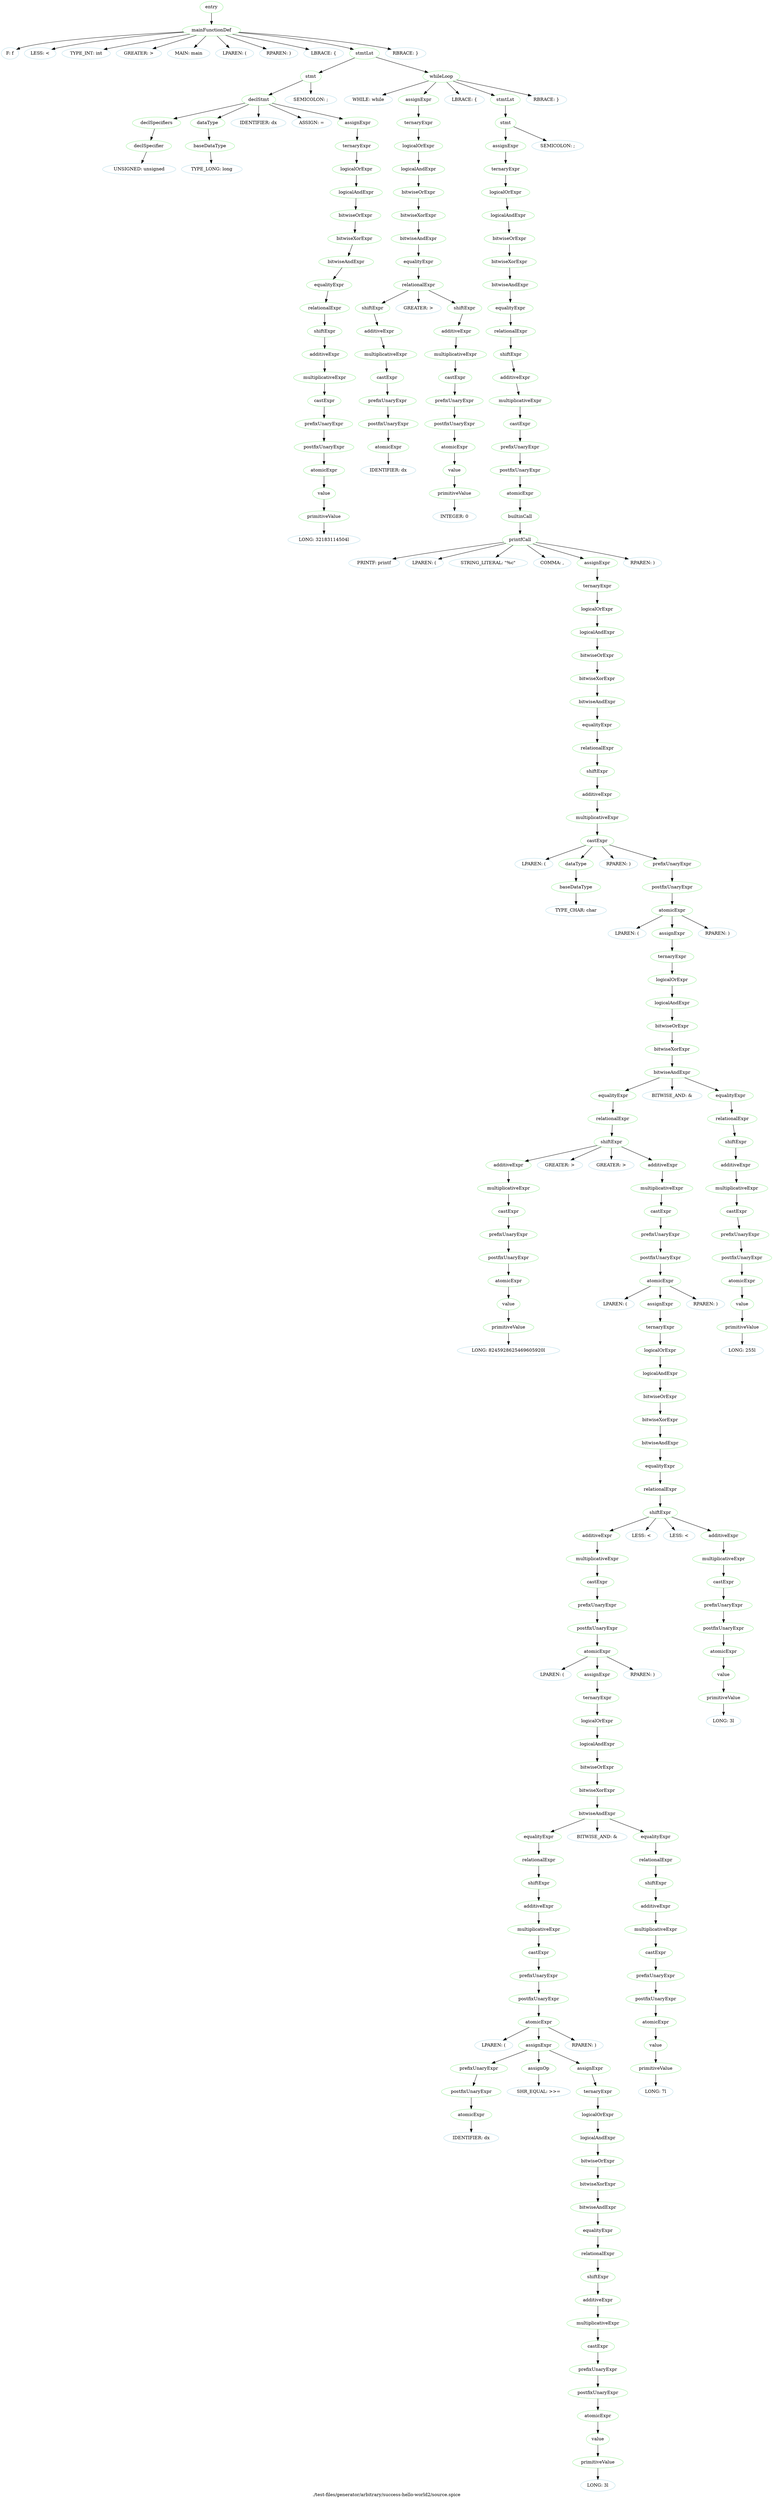digraph {
 rankdir="TB";
 label="./test-files/generator/arbitrary/success-hello-world2/source.spice";
 L3C0_entry [color="lightgreen",label="entry"];
 L3C0_mainFunctionDef [color="lightgreen",label="mainFunctionDef"];
 L3C0_entry -> L3C0_mainFunctionDef;
 L3C0 [color="lightblue",label="F: f"];
 L3C0_mainFunctionDef -> L3C0
 L3C1 [color="lightblue",label="LESS: <"];
 L3C0_mainFunctionDef -> L3C1
 L3C2 [color="lightblue",label="TYPE_INT: int"];
 L3C0_mainFunctionDef -> L3C2
 L3C5 [color="lightblue",label="GREATER: >"];
 L3C0_mainFunctionDef -> L3C5
 L3C7 [color="lightblue",label="MAIN: main"];
 L3C0_mainFunctionDef -> L3C7
 L3C11 [color="lightblue",label="LPAREN: ("];
 L3C0_mainFunctionDef -> L3C11
 L3C12 [color="lightblue",label="RPAREN: )"];
 L3C0_mainFunctionDef -> L3C12
 L3C14 [color="lightblue",label="LBRACE: {"];
 L3C0_mainFunctionDef -> L3C14
 L4C4_stmtLst [color="lightgreen",label="stmtLst"];
 L3C0_mainFunctionDef -> L4C4_stmtLst;
 L4C4_stmt [color="lightgreen",label="stmt"];
 L4C4_stmtLst -> L4C4_stmt;
 L4C4_declStmt [color="lightgreen",label="declStmt"];
 L4C4_stmt -> L4C4_declStmt;
 L4C4_declSpecifiers [color="lightgreen",label="declSpecifiers"];
 L4C4_declStmt -> L4C4_declSpecifiers;
 L4C4_declSpecifier [color="lightgreen",label="declSpecifier"];
 L4C4_declSpecifiers -> L4C4_declSpecifier;
 L4C4 [color="lightblue",label="UNSIGNED: unsigned"];
 L4C4_declSpecifier -> L4C4
 L4C13_dataType [color="lightgreen",label="dataType"];
 L4C4_declStmt -> L4C13_dataType;
 L4C13_baseDataType [color="lightgreen",label="baseDataType"];
 L4C13_dataType -> L4C13_baseDataType;
 L4C13 [color="lightblue",label="TYPE_LONG: long"];
 L4C13_baseDataType -> L4C13
 L4C18 [color="lightblue",label="IDENTIFIER: dx"];
 L4C4_declStmt -> L4C18
 L4C21 [color="lightblue",label="ASSIGN: ="];
 L4C4_declStmt -> L4C21
 L4C23_assignExpr [color="lightgreen",label="assignExpr"];
 L4C4_declStmt -> L4C23_assignExpr;
 L4C23_ternaryExpr [color="lightgreen",label="ternaryExpr"];
 L4C23_assignExpr -> L4C23_ternaryExpr;
 L4C23_logicalOrExpr [color="lightgreen",label="logicalOrExpr"];
 L4C23_ternaryExpr -> L4C23_logicalOrExpr;
 L4C23_logicalAndExpr [color="lightgreen",label="logicalAndExpr"];
 L4C23_logicalOrExpr -> L4C23_logicalAndExpr;
 L4C23_bitwiseOrExpr [color="lightgreen",label="bitwiseOrExpr"];
 L4C23_logicalAndExpr -> L4C23_bitwiseOrExpr;
 L4C23_bitwiseXorExpr [color="lightgreen",label="bitwiseXorExpr"];
 L4C23_bitwiseOrExpr -> L4C23_bitwiseXorExpr;
 L4C23_bitwiseAndExpr [color="lightgreen",label="bitwiseAndExpr"];
 L4C23_bitwiseXorExpr -> L4C23_bitwiseAndExpr;
 L4C23_equalityExpr [color="lightgreen",label="equalityExpr"];
 L4C23_bitwiseAndExpr -> L4C23_equalityExpr;
 L4C23_relationalExpr [color="lightgreen",label="relationalExpr"];
 L4C23_equalityExpr -> L4C23_relationalExpr;
 L4C23_shiftExpr [color="lightgreen",label="shiftExpr"];
 L4C23_relationalExpr -> L4C23_shiftExpr;
 L4C23_additiveExpr [color="lightgreen",label="additiveExpr"];
 L4C23_shiftExpr -> L4C23_additiveExpr;
 L4C23_multiplicativeExpr [color="lightgreen",label="multiplicativeExpr"];
 L4C23_additiveExpr -> L4C23_multiplicativeExpr;
 L4C23_castExpr [color="lightgreen",label="castExpr"];
 L4C23_multiplicativeExpr -> L4C23_castExpr;
 L4C23_prefixUnaryExpr [color="lightgreen",label="prefixUnaryExpr"];
 L4C23_castExpr -> L4C23_prefixUnaryExpr;
 L4C23_postfixUnaryExpr [color="lightgreen",label="postfixUnaryExpr"];
 L4C23_prefixUnaryExpr -> L4C23_postfixUnaryExpr;
 L4C23_atomicExpr [color="lightgreen",label="atomicExpr"];
 L4C23_postfixUnaryExpr -> L4C23_atomicExpr;
 L4C23_value [color="lightgreen",label="value"];
 L4C23_atomicExpr -> L4C23_value;
 L4C23_primitiveValue [color="lightgreen",label="primitiveValue"];
 L4C23_value -> L4C23_primitiveValue;
 L4C23 [color="lightblue",label="LONG: 32183114504l"];
 L4C23_primitiveValue -> L4C23
 L4C35 [color="lightblue",label="SEMICOLON: ;"];
 L4C4_stmt -> L4C35
 L5C4_whileLoop [color="lightgreen",label="whileLoop"];
 L4C4_stmtLst -> L5C4_whileLoop;
 L5C4 [color="lightblue",label="WHILE: while"];
 L5C4_whileLoop -> L5C4
 L5C10_assignExpr [color="lightgreen",label="assignExpr"];
 L5C4_whileLoop -> L5C10_assignExpr;
 L5C10_ternaryExpr [color="lightgreen",label="ternaryExpr"];
 L5C10_assignExpr -> L5C10_ternaryExpr;
 L5C10_logicalOrExpr [color="lightgreen",label="logicalOrExpr"];
 L5C10_ternaryExpr -> L5C10_logicalOrExpr;
 L5C10_logicalAndExpr [color="lightgreen",label="logicalAndExpr"];
 L5C10_logicalOrExpr -> L5C10_logicalAndExpr;
 L5C10_bitwiseOrExpr [color="lightgreen",label="bitwiseOrExpr"];
 L5C10_logicalAndExpr -> L5C10_bitwiseOrExpr;
 L5C10_bitwiseXorExpr [color="lightgreen",label="bitwiseXorExpr"];
 L5C10_bitwiseOrExpr -> L5C10_bitwiseXorExpr;
 L5C10_bitwiseAndExpr [color="lightgreen",label="bitwiseAndExpr"];
 L5C10_bitwiseXorExpr -> L5C10_bitwiseAndExpr;
 L5C10_equalityExpr [color="lightgreen",label="equalityExpr"];
 L5C10_bitwiseAndExpr -> L5C10_equalityExpr;
 L5C10_relationalExpr [color="lightgreen",label="relationalExpr"];
 L5C10_equalityExpr -> L5C10_relationalExpr;
 L5C10_shiftExpr [color="lightgreen",label="shiftExpr"];
 L5C10_relationalExpr -> L5C10_shiftExpr;
 L5C10_additiveExpr [color="lightgreen",label="additiveExpr"];
 L5C10_shiftExpr -> L5C10_additiveExpr;
 L5C10_multiplicativeExpr [color="lightgreen",label="multiplicativeExpr"];
 L5C10_additiveExpr -> L5C10_multiplicativeExpr;
 L5C10_castExpr [color="lightgreen",label="castExpr"];
 L5C10_multiplicativeExpr -> L5C10_castExpr;
 L5C10_prefixUnaryExpr [color="lightgreen",label="prefixUnaryExpr"];
 L5C10_castExpr -> L5C10_prefixUnaryExpr;
 L5C10_postfixUnaryExpr [color="lightgreen",label="postfixUnaryExpr"];
 L5C10_prefixUnaryExpr -> L5C10_postfixUnaryExpr;
 L5C10_atomicExpr [color="lightgreen",label="atomicExpr"];
 L5C10_postfixUnaryExpr -> L5C10_atomicExpr;
 L5C10 [color="lightblue",label="IDENTIFIER: dx"];
 L5C10_atomicExpr -> L5C10
 L5C13 [color="lightblue",label="GREATER: >"];
 L5C10_relationalExpr -> L5C13
 L5C15_shiftExpr [color="lightgreen",label="shiftExpr"];
 L5C10_relationalExpr -> L5C15_shiftExpr;
 L5C15_additiveExpr [color="lightgreen",label="additiveExpr"];
 L5C15_shiftExpr -> L5C15_additiveExpr;
 L5C15_multiplicativeExpr [color="lightgreen",label="multiplicativeExpr"];
 L5C15_additiveExpr -> L5C15_multiplicativeExpr;
 L5C15_castExpr [color="lightgreen",label="castExpr"];
 L5C15_multiplicativeExpr -> L5C15_castExpr;
 L5C15_prefixUnaryExpr [color="lightgreen",label="prefixUnaryExpr"];
 L5C15_castExpr -> L5C15_prefixUnaryExpr;
 L5C15_postfixUnaryExpr [color="lightgreen",label="postfixUnaryExpr"];
 L5C15_prefixUnaryExpr -> L5C15_postfixUnaryExpr;
 L5C15_atomicExpr [color="lightgreen",label="atomicExpr"];
 L5C15_postfixUnaryExpr -> L5C15_atomicExpr;
 L5C15_value [color="lightgreen",label="value"];
 L5C15_atomicExpr -> L5C15_value;
 L5C15_primitiveValue [color="lightgreen",label="primitiveValue"];
 L5C15_value -> L5C15_primitiveValue;
 L5C15 [color="lightblue",label="INTEGER: 0"];
 L5C15_primitiveValue -> L5C15
 L5C17 [color="lightblue",label="LBRACE: {"];
 L5C4_whileLoop -> L5C17
 L6C8_stmtLst [color="lightgreen",label="stmtLst"];
 L5C4_whileLoop -> L6C8_stmtLst;
 L6C8_stmt [color="lightgreen",label="stmt"];
 L6C8_stmtLst -> L6C8_stmt;
 L6C8_assignExpr [color="lightgreen",label="assignExpr"];
 L6C8_stmt -> L6C8_assignExpr;
 L6C8_ternaryExpr [color="lightgreen",label="ternaryExpr"];
 L6C8_assignExpr -> L6C8_ternaryExpr;
 L6C8_logicalOrExpr [color="lightgreen",label="logicalOrExpr"];
 L6C8_ternaryExpr -> L6C8_logicalOrExpr;
 L6C8_logicalAndExpr [color="lightgreen",label="logicalAndExpr"];
 L6C8_logicalOrExpr -> L6C8_logicalAndExpr;
 L6C8_bitwiseOrExpr [color="lightgreen",label="bitwiseOrExpr"];
 L6C8_logicalAndExpr -> L6C8_bitwiseOrExpr;
 L6C8_bitwiseXorExpr [color="lightgreen",label="bitwiseXorExpr"];
 L6C8_bitwiseOrExpr -> L6C8_bitwiseXorExpr;
 L6C8_bitwiseAndExpr [color="lightgreen",label="bitwiseAndExpr"];
 L6C8_bitwiseXorExpr -> L6C8_bitwiseAndExpr;
 L6C8_equalityExpr [color="lightgreen",label="equalityExpr"];
 L6C8_bitwiseAndExpr -> L6C8_equalityExpr;
 L6C8_relationalExpr [color="lightgreen",label="relationalExpr"];
 L6C8_equalityExpr -> L6C8_relationalExpr;
 L6C8_shiftExpr [color="lightgreen",label="shiftExpr"];
 L6C8_relationalExpr -> L6C8_shiftExpr;
 L6C8_additiveExpr [color="lightgreen",label="additiveExpr"];
 L6C8_shiftExpr -> L6C8_additiveExpr;
 L6C8_multiplicativeExpr [color="lightgreen",label="multiplicativeExpr"];
 L6C8_additiveExpr -> L6C8_multiplicativeExpr;
 L6C8_castExpr [color="lightgreen",label="castExpr"];
 L6C8_multiplicativeExpr -> L6C8_castExpr;
 L6C8_prefixUnaryExpr [color="lightgreen",label="prefixUnaryExpr"];
 L6C8_castExpr -> L6C8_prefixUnaryExpr;
 L6C8_postfixUnaryExpr [color="lightgreen",label="postfixUnaryExpr"];
 L6C8_prefixUnaryExpr -> L6C8_postfixUnaryExpr;
 L6C8_atomicExpr [color="lightgreen",label="atomicExpr"];
 L6C8_postfixUnaryExpr -> L6C8_atomicExpr;
 L6C8_builtinCall [color="lightgreen",label="builtinCall"];
 L6C8_atomicExpr -> L6C8_builtinCall;
 L6C8_printfCall [color="lightgreen",label="printfCall"];
 L6C8_builtinCall -> L6C8_printfCall;
 L6C8 [color="lightblue",label="PRINTF: printf"];
 L6C8_printfCall -> L6C8
 L6C14 [color="lightblue",label="LPAREN: ("];
 L6C8_printfCall -> L6C14
 L6C15 [color="lightblue",label="STRING_LITERAL: \"%c\""];
 L6C8_printfCall -> L6C15
 L6C19 [color="lightblue",label="COMMA: ,"];
 L6C8_printfCall -> L6C19
 L6C21_assignExpr [color="lightgreen",label="assignExpr"];
 L6C8_printfCall -> L6C21_assignExpr;
 L6C21_ternaryExpr [color="lightgreen",label="ternaryExpr"];
 L6C21_assignExpr -> L6C21_ternaryExpr;
 L6C21_logicalOrExpr [color="lightgreen",label="logicalOrExpr"];
 L6C21_ternaryExpr -> L6C21_logicalOrExpr;
 L6C21_logicalAndExpr [color="lightgreen",label="logicalAndExpr"];
 L6C21_logicalOrExpr -> L6C21_logicalAndExpr;
 L6C21_bitwiseOrExpr [color="lightgreen",label="bitwiseOrExpr"];
 L6C21_logicalAndExpr -> L6C21_bitwiseOrExpr;
 L6C21_bitwiseXorExpr [color="lightgreen",label="bitwiseXorExpr"];
 L6C21_bitwiseOrExpr -> L6C21_bitwiseXorExpr;
 L6C21_bitwiseAndExpr [color="lightgreen",label="bitwiseAndExpr"];
 L6C21_bitwiseXorExpr -> L6C21_bitwiseAndExpr;
 L6C21_equalityExpr [color="lightgreen",label="equalityExpr"];
 L6C21_bitwiseAndExpr -> L6C21_equalityExpr;
 L6C21_relationalExpr [color="lightgreen",label="relationalExpr"];
 L6C21_equalityExpr -> L6C21_relationalExpr;
 L6C21_shiftExpr [color="lightgreen",label="shiftExpr"];
 L6C21_relationalExpr -> L6C21_shiftExpr;
 L6C21_additiveExpr [color="lightgreen",label="additiveExpr"];
 L6C21_shiftExpr -> L6C21_additiveExpr;
 L6C21_multiplicativeExpr [color="lightgreen",label="multiplicativeExpr"];
 L6C21_additiveExpr -> L6C21_multiplicativeExpr;
 L6C21_castExpr [color="lightgreen",label="castExpr"];
 L6C21_multiplicativeExpr -> L6C21_castExpr;
 L6C21 [color="lightblue",label="LPAREN: ("];
 L6C21_castExpr -> L6C21
 L6C22_dataType [color="lightgreen",label="dataType"];
 L6C21_castExpr -> L6C22_dataType;
 L6C22_baseDataType [color="lightgreen",label="baseDataType"];
 L6C22_dataType -> L6C22_baseDataType;
 L6C22 [color="lightblue",label="TYPE_CHAR: char"];
 L6C22_baseDataType -> L6C22
 L6C26 [color="lightblue",label="RPAREN: )"];
 L6C21_castExpr -> L6C26
 L6C28_prefixUnaryExpr [color="lightgreen",label="prefixUnaryExpr"];
 L6C21_castExpr -> L6C28_prefixUnaryExpr;
 L6C28_postfixUnaryExpr [color="lightgreen",label="postfixUnaryExpr"];
 L6C28_prefixUnaryExpr -> L6C28_postfixUnaryExpr;
 L6C28_atomicExpr [color="lightgreen",label="atomicExpr"];
 L6C28_postfixUnaryExpr -> L6C28_atomicExpr;
 L6C28 [color="lightblue",label="LPAREN: ("];
 L6C28_atomicExpr -> L6C28
 L6C29_assignExpr [color="lightgreen",label="assignExpr"];
 L6C28_atomicExpr -> L6C29_assignExpr;
 L6C29_ternaryExpr [color="lightgreen",label="ternaryExpr"];
 L6C29_assignExpr -> L6C29_ternaryExpr;
 L6C29_logicalOrExpr [color="lightgreen",label="logicalOrExpr"];
 L6C29_ternaryExpr -> L6C29_logicalOrExpr;
 L6C29_logicalAndExpr [color="lightgreen",label="logicalAndExpr"];
 L6C29_logicalOrExpr -> L6C29_logicalAndExpr;
 L6C29_bitwiseOrExpr [color="lightgreen",label="bitwiseOrExpr"];
 L6C29_logicalAndExpr -> L6C29_bitwiseOrExpr;
 L6C29_bitwiseXorExpr [color="lightgreen",label="bitwiseXorExpr"];
 L6C29_bitwiseOrExpr -> L6C29_bitwiseXorExpr;
 L6C29_bitwiseAndExpr [color="lightgreen",label="bitwiseAndExpr"];
 L6C29_bitwiseXorExpr -> L6C29_bitwiseAndExpr;
 L6C29_equalityExpr [color="lightgreen",label="equalityExpr"];
 L6C29_bitwiseAndExpr -> L6C29_equalityExpr;
 L6C29_relationalExpr [color="lightgreen",label="relationalExpr"];
 L6C29_equalityExpr -> L6C29_relationalExpr;
 L6C29_shiftExpr [color="lightgreen",label="shiftExpr"];
 L6C29_relationalExpr -> L6C29_shiftExpr;
 L6C29_additiveExpr [color="lightgreen",label="additiveExpr"];
 L6C29_shiftExpr -> L6C29_additiveExpr;
 L6C29_multiplicativeExpr [color="lightgreen",label="multiplicativeExpr"];
 L6C29_additiveExpr -> L6C29_multiplicativeExpr;
 L6C29_castExpr [color="lightgreen",label="castExpr"];
 L6C29_multiplicativeExpr -> L6C29_castExpr;
 L6C29_prefixUnaryExpr [color="lightgreen",label="prefixUnaryExpr"];
 L6C29_castExpr -> L6C29_prefixUnaryExpr;
 L6C29_postfixUnaryExpr [color="lightgreen",label="postfixUnaryExpr"];
 L6C29_prefixUnaryExpr -> L6C29_postfixUnaryExpr;
 L6C29_atomicExpr [color="lightgreen",label="atomicExpr"];
 L6C29_postfixUnaryExpr -> L6C29_atomicExpr;
 L6C29_value [color="lightgreen",label="value"];
 L6C29_atomicExpr -> L6C29_value;
 L6C29_primitiveValue [color="lightgreen",label="primitiveValue"];
 L6C29_value -> L6C29_primitiveValue;
 L6C29 [color="lightblue",label="LONG: 8245928625469605920l"];
 L6C29_primitiveValue -> L6C29
 L6C50 [color="lightblue",label="GREATER: >"];
 L6C29_shiftExpr -> L6C50
 L6C51 [color="lightblue",label="GREATER: >"];
 L6C29_shiftExpr -> L6C51
 L6C53_additiveExpr [color="lightgreen",label="additiveExpr"];
 L6C29_shiftExpr -> L6C53_additiveExpr;
 L6C53_multiplicativeExpr [color="lightgreen",label="multiplicativeExpr"];
 L6C53_additiveExpr -> L6C53_multiplicativeExpr;
 L6C53_castExpr [color="lightgreen",label="castExpr"];
 L6C53_multiplicativeExpr -> L6C53_castExpr;
 L6C53_prefixUnaryExpr [color="lightgreen",label="prefixUnaryExpr"];
 L6C53_castExpr -> L6C53_prefixUnaryExpr;
 L6C53_postfixUnaryExpr [color="lightgreen",label="postfixUnaryExpr"];
 L6C53_prefixUnaryExpr -> L6C53_postfixUnaryExpr;
 L6C53_atomicExpr [color="lightgreen",label="atomicExpr"];
 L6C53_postfixUnaryExpr -> L6C53_atomicExpr;
 L6C53 [color="lightblue",label="LPAREN: ("];
 L6C53_atomicExpr -> L6C53
 L6C54_assignExpr [color="lightgreen",label="assignExpr"];
 L6C53_atomicExpr -> L6C54_assignExpr;
 L6C54_ternaryExpr [color="lightgreen",label="ternaryExpr"];
 L6C54_assignExpr -> L6C54_ternaryExpr;
 L6C54_logicalOrExpr [color="lightgreen",label="logicalOrExpr"];
 L6C54_ternaryExpr -> L6C54_logicalOrExpr;
 L6C54_logicalAndExpr [color="lightgreen",label="logicalAndExpr"];
 L6C54_logicalOrExpr -> L6C54_logicalAndExpr;
 L6C54_bitwiseOrExpr [color="lightgreen",label="bitwiseOrExpr"];
 L6C54_logicalAndExpr -> L6C54_bitwiseOrExpr;
 L6C54_bitwiseXorExpr [color="lightgreen",label="bitwiseXorExpr"];
 L6C54_bitwiseOrExpr -> L6C54_bitwiseXorExpr;
 L6C54_bitwiseAndExpr [color="lightgreen",label="bitwiseAndExpr"];
 L6C54_bitwiseXorExpr -> L6C54_bitwiseAndExpr;
 L6C54_equalityExpr [color="lightgreen",label="equalityExpr"];
 L6C54_bitwiseAndExpr -> L6C54_equalityExpr;
 L6C54_relationalExpr [color="lightgreen",label="relationalExpr"];
 L6C54_equalityExpr -> L6C54_relationalExpr;
 L6C54_shiftExpr [color="lightgreen",label="shiftExpr"];
 L6C54_relationalExpr -> L6C54_shiftExpr;
 L6C54_additiveExpr [color="lightgreen",label="additiveExpr"];
 L6C54_shiftExpr -> L6C54_additiveExpr;
 L6C54_multiplicativeExpr [color="lightgreen",label="multiplicativeExpr"];
 L6C54_additiveExpr -> L6C54_multiplicativeExpr;
 L6C54_castExpr [color="lightgreen",label="castExpr"];
 L6C54_multiplicativeExpr -> L6C54_castExpr;
 L6C54_prefixUnaryExpr [color="lightgreen",label="prefixUnaryExpr"];
 L6C54_castExpr -> L6C54_prefixUnaryExpr;
 L6C54_postfixUnaryExpr [color="lightgreen",label="postfixUnaryExpr"];
 L6C54_prefixUnaryExpr -> L6C54_postfixUnaryExpr;
 L6C54_atomicExpr [color="lightgreen",label="atomicExpr"];
 L6C54_postfixUnaryExpr -> L6C54_atomicExpr;
 L6C54 [color="lightblue",label="LPAREN: ("];
 L6C54_atomicExpr -> L6C54
 L6C55_assignExpr [color="lightgreen",label="assignExpr"];
 L6C54_atomicExpr -> L6C55_assignExpr;
 L6C55_ternaryExpr [color="lightgreen",label="ternaryExpr"];
 L6C55_assignExpr -> L6C55_ternaryExpr;
 L6C55_logicalOrExpr [color="lightgreen",label="logicalOrExpr"];
 L6C55_ternaryExpr -> L6C55_logicalOrExpr;
 L6C55_logicalAndExpr [color="lightgreen",label="logicalAndExpr"];
 L6C55_logicalOrExpr -> L6C55_logicalAndExpr;
 L6C55_bitwiseOrExpr [color="lightgreen",label="bitwiseOrExpr"];
 L6C55_logicalAndExpr -> L6C55_bitwiseOrExpr;
 L6C55_bitwiseXorExpr [color="lightgreen",label="bitwiseXorExpr"];
 L6C55_bitwiseOrExpr -> L6C55_bitwiseXorExpr;
 L6C55_bitwiseAndExpr [color="lightgreen",label="bitwiseAndExpr"];
 L6C55_bitwiseXorExpr -> L6C55_bitwiseAndExpr;
 L6C55_equalityExpr [color="lightgreen",label="equalityExpr"];
 L6C55_bitwiseAndExpr -> L6C55_equalityExpr;
 L6C55_relationalExpr [color="lightgreen",label="relationalExpr"];
 L6C55_equalityExpr -> L6C55_relationalExpr;
 L6C55_shiftExpr [color="lightgreen",label="shiftExpr"];
 L6C55_relationalExpr -> L6C55_shiftExpr;
 L6C55_additiveExpr [color="lightgreen",label="additiveExpr"];
 L6C55_shiftExpr -> L6C55_additiveExpr;
 L6C55_multiplicativeExpr [color="lightgreen",label="multiplicativeExpr"];
 L6C55_additiveExpr -> L6C55_multiplicativeExpr;
 L6C55_castExpr [color="lightgreen",label="castExpr"];
 L6C55_multiplicativeExpr -> L6C55_castExpr;
 L6C55_prefixUnaryExpr [color="lightgreen",label="prefixUnaryExpr"];
 L6C55_castExpr -> L6C55_prefixUnaryExpr;
 L6C55_postfixUnaryExpr [color="lightgreen",label="postfixUnaryExpr"];
 L6C55_prefixUnaryExpr -> L6C55_postfixUnaryExpr;
 L6C55_atomicExpr [color="lightgreen",label="atomicExpr"];
 L6C55_postfixUnaryExpr -> L6C55_atomicExpr;
 L6C55 [color="lightblue",label="LPAREN: ("];
 L6C55_atomicExpr -> L6C55
 L6C56_assignExpr [color="lightgreen",label="assignExpr"];
 L6C55_atomicExpr -> L6C56_assignExpr;
 L6C56_prefixUnaryExpr [color="lightgreen",label="prefixUnaryExpr"];
 L6C56_assignExpr -> L6C56_prefixUnaryExpr;
 L6C56_postfixUnaryExpr [color="lightgreen",label="postfixUnaryExpr"];
 L6C56_prefixUnaryExpr -> L6C56_postfixUnaryExpr;
 L6C56_atomicExpr [color="lightgreen",label="atomicExpr"];
 L6C56_postfixUnaryExpr -> L6C56_atomicExpr;
 L6C56 [color="lightblue",label="IDENTIFIER: dx"];
 L6C56_atomicExpr -> L6C56
 L6C59_assignOp [color="lightgreen",label="assignOp"];
 L6C56_assignExpr -> L6C59_assignOp;
 L6C59 [color="lightblue",label="SHR_EQUAL: >>="];
 L6C59_assignOp -> L6C59
 L6C63_assignExpr [color="lightgreen",label="assignExpr"];
 L6C56_assignExpr -> L6C63_assignExpr;
 L6C63_ternaryExpr [color="lightgreen",label="ternaryExpr"];
 L6C63_assignExpr -> L6C63_ternaryExpr;
 L6C63_logicalOrExpr [color="lightgreen",label="logicalOrExpr"];
 L6C63_ternaryExpr -> L6C63_logicalOrExpr;
 L6C63_logicalAndExpr [color="lightgreen",label="logicalAndExpr"];
 L6C63_logicalOrExpr -> L6C63_logicalAndExpr;
 L6C63_bitwiseOrExpr [color="lightgreen",label="bitwiseOrExpr"];
 L6C63_logicalAndExpr -> L6C63_bitwiseOrExpr;
 L6C63_bitwiseXorExpr [color="lightgreen",label="bitwiseXorExpr"];
 L6C63_bitwiseOrExpr -> L6C63_bitwiseXorExpr;
 L6C63_bitwiseAndExpr [color="lightgreen",label="bitwiseAndExpr"];
 L6C63_bitwiseXorExpr -> L6C63_bitwiseAndExpr;
 L6C63_equalityExpr [color="lightgreen",label="equalityExpr"];
 L6C63_bitwiseAndExpr -> L6C63_equalityExpr;
 L6C63_relationalExpr [color="lightgreen",label="relationalExpr"];
 L6C63_equalityExpr -> L6C63_relationalExpr;
 L6C63_shiftExpr [color="lightgreen",label="shiftExpr"];
 L6C63_relationalExpr -> L6C63_shiftExpr;
 L6C63_additiveExpr [color="lightgreen",label="additiveExpr"];
 L6C63_shiftExpr -> L6C63_additiveExpr;
 L6C63_multiplicativeExpr [color="lightgreen",label="multiplicativeExpr"];
 L6C63_additiveExpr -> L6C63_multiplicativeExpr;
 L6C63_castExpr [color="lightgreen",label="castExpr"];
 L6C63_multiplicativeExpr -> L6C63_castExpr;
 L6C63_prefixUnaryExpr [color="lightgreen",label="prefixUnaryExpr"];
 L6C63_castExpr -> L6C63_prefixUnaryExpr;
 L6C63_postfixUnaryExpr [color="lightgreen",label="postfixUnaryExpr"];
 L6C63_prefixUnaryExpr -> L6C63_postfixUnaryExpr;
 L6C63_atomicExpr [color="lightgreen",label="atomicExpr"];
 L6C63_postfixUnaryExpr -> L6C63_atomicExpr;
 L6C63_value [color="lightgreen",label="value"];
 L6C63_atomicExpr -> L6C63_value;
 L6C63_primitiveValue [color="lightgreen",label="primitiveValue"];
 L6C63_value -> L6C63_primitiveValue;
 L6C63 [color="lightblue",label="LONG: 3l"];
 L6C63_primitiveValue -> L6C63
 L6C65 [color="lightblue",label="RPAREN: )"];
 L6C55_atomicExpr -> L6C65
 L6C67 [color="lightblue",label="BITWISE_AND: &"];
 L6C55_bitwiseAndExpr -> L6C67
 L6C69_equalityExpr [color="lightgreen",label="equalityExpr"];
 L6C55_bitwiseAndExpr -> L6C69_equalityExpr;
 L6C69_relationalExpr [color="lightgreen",label="relationalExpr"];
 L6C69_equalityExpr -> L6C69_relationalExpr;
 L6C69_shiftExpr [color="lightgreen",label="shiftExpr"];
 L6C69_relationalExpr -> L6C69_shiftExpr;
 L6C69_additiveExpr [color="lightgreen",label="additiveExpr"];
 L6C69_shiftExpr -> L6C69_additiveExpr;
 L6C69_multiplicativeExpr [color="lightgreen",label="multiplicativeExpr"];
 L6C69_additiveExpr -> L6C69_multiplicativeExpr;
 L6C69_castExpr [color="lightgreen",label="castExpr"];
 L6C69_multiplicativeExpr -> L6C69_castExpr;
 L6C69_prefixUnaryExpr [color="lightgreen",label="prefixUnaryExpr"];
 L6C69_castExpr -> L6C69_prefixUnaryExpr;
 L6C69_postfixUnaryExpr [color="lightgreen",label="postfixUnaryExpr"];
 L6C69_prefixUnaryExpr -> L6C69_postfixUnaryExpr;
 L6C69_atomicExpr [color="lightgreen",label="atomicExpr"];
 L6C69_postfixUnaryExpr -> L6C69_atomicExpr;
 L6C69_value [color="lightgreen",label="value"];
 L6C69_atomicExpr -> L6C69_value;
 L6C69_primitiveValue [color="lightgreen",label="primitiveValue"];
 L6C69_value -> L6C69_primitiveValue;
 L6C69 [color="lightblue",label="LONG: 7l"];
 L6C69_primitiveValue -> L6C69
 L6C71 [color="lightblue",label="RPAREN: )"];
 L6C54_atomicExpr -> L6C71
 L6C73 [color="lightblue",label="LESS: <"];
 L6C54_shiftExpr -> L6C73
 L6C74 [color="lightblue",label="LESS: <"];
 L6C54_shiftExpr -> L6C74
 L6C76_additiveExpr [color="lightgreen",label="additiveExpr"];
 L6C54_shiftExpr -> L6C76_additiveExpr;
 L6C76_multiplicativeExpr [color="lightgreen",label="multiplicativeExpr"];
 L6C76_additiveExpr -> L6C76_multiplicativeExpr;
 L6C76_castExpr [color="lightgreen",label="castExpr"];
 L6C76_multiplicativeExpr -> L6C76_castExpr;
 L6C76_prefixUnaryExpr [color="lightgreen",label="prefixUnaryExpr"];
 L6C76_castExpr -> L6C76_prefixUnaryExpr;
 L6C76_postfixUnaryExpr [color="lightgreen",label="postfixUnaryExpr"];
 L6C76_prefixUnaryExpr -> L6C76_postfixUnaryExpr;
 L6C76_atomicExpr [color="lightgreen",label="atomicExpr"];
 L6C76_postfixUnaryExpr -> L6C76_atomicExpr;
 L6C76_value [color="lightgreen",label="value"];
 L6C76_atomicExpr -> L6C76_value;
 L6C76_primitiveValue [color="lightgreen",label="primitiveValue"];
 L6C76_value -> L6C76_primitiveValue;
 L6C76 [color="lightblue",label="LONG: 3l"];
 L6C76_primitiveValue -> L6C76
 L6C78 [color="lightblue",label="RPAREN: )"];
 L6C53_atomicExpr -> L6C78
 L6C80 [color="lightblue",label="BITWISE_AND: &"];
 L6C29_bitwiseAndExpr -> L6C80
 L6C82_equalityExpr [color="lightgreen",label="equalityExpr"];
 L6C29_bitwiseAndExpr -> L6C82_equalityExpr;
 L6C82_relationalExpr [color="lightgreen",label="relationalExpr"];
 L6C82_equalityExpr -> L6C82_relationalExpr;
 L6C82_shiftExpr [color="lightgreen",label="shiftExpr"];
 L6C82_relationalExpr -> L6C82_shiftExpr;
 L6C82_additiveExpr [color="lightgreen",label="additiveExpr"];
 L6C82_shiftExpr -> L6C82_additiveExpr;
 L6C82_multiplicativeExpr [color="lightgreen",label="multiplicativeExpr"];
 L6C82_additiveExpr -> L6C82_multiplicativeExpr;
 L6C82_castExpr [color="lightgreen",label="castExpr"];
 L6C82_multiplicativeExpr -> L6C82_castExpr;
 L6C82_prefixUnaryExpr [color="lightgreen",label="prefixUnaryExpr"];
 L6C82_castExpr -> L6C82_prefixUnaryExpr;
 L6C82_postfixUnaryExpr [color="lightgreen",label="postfixUnaryExpr"];
 L6C82_prefixUnaryExpr -> L6C82_postfixUnaryExpr;
 L6C82_atomicExpr [color="lightgreen",label="atomicExpr"];
 L6C82_postfixUnaryExpr -> L6C82_atomicExpr;
 L6C82_value [color="lightgreen",label="value"];
 L6C82_atomicExpr -> L6C82_value;
 L6C82_primitiveValue [color="lightgreen",label="primitiveValue"];
 L6C82_value -> L6C82_primitiveValue;
 L6C82 [color="lightblue",label="LONG: 255l"];
 L6C82_primitiveValue -> L6C82
 L6C86 [color="lightblue",label="RPAREN: )"];
 L6C28_atomicExpr -> L6C86
 L6C87 [color="lightblue",label="RPAREN: )"];
 L6C8_printfCall -> L6C87
 L6C88 [color="lightblue",label="SEMICOLON: ;"];
 L6C8_stmt -> L6C88
 L7C4 [color="lightblue",label="RBRACE: }"];
 L5C4_whileLoop -> L7C4
 L8C0 [color="lightblue",label="RBRACE: }"];
 L3C0_mainFunctionDef -> L8C0
}